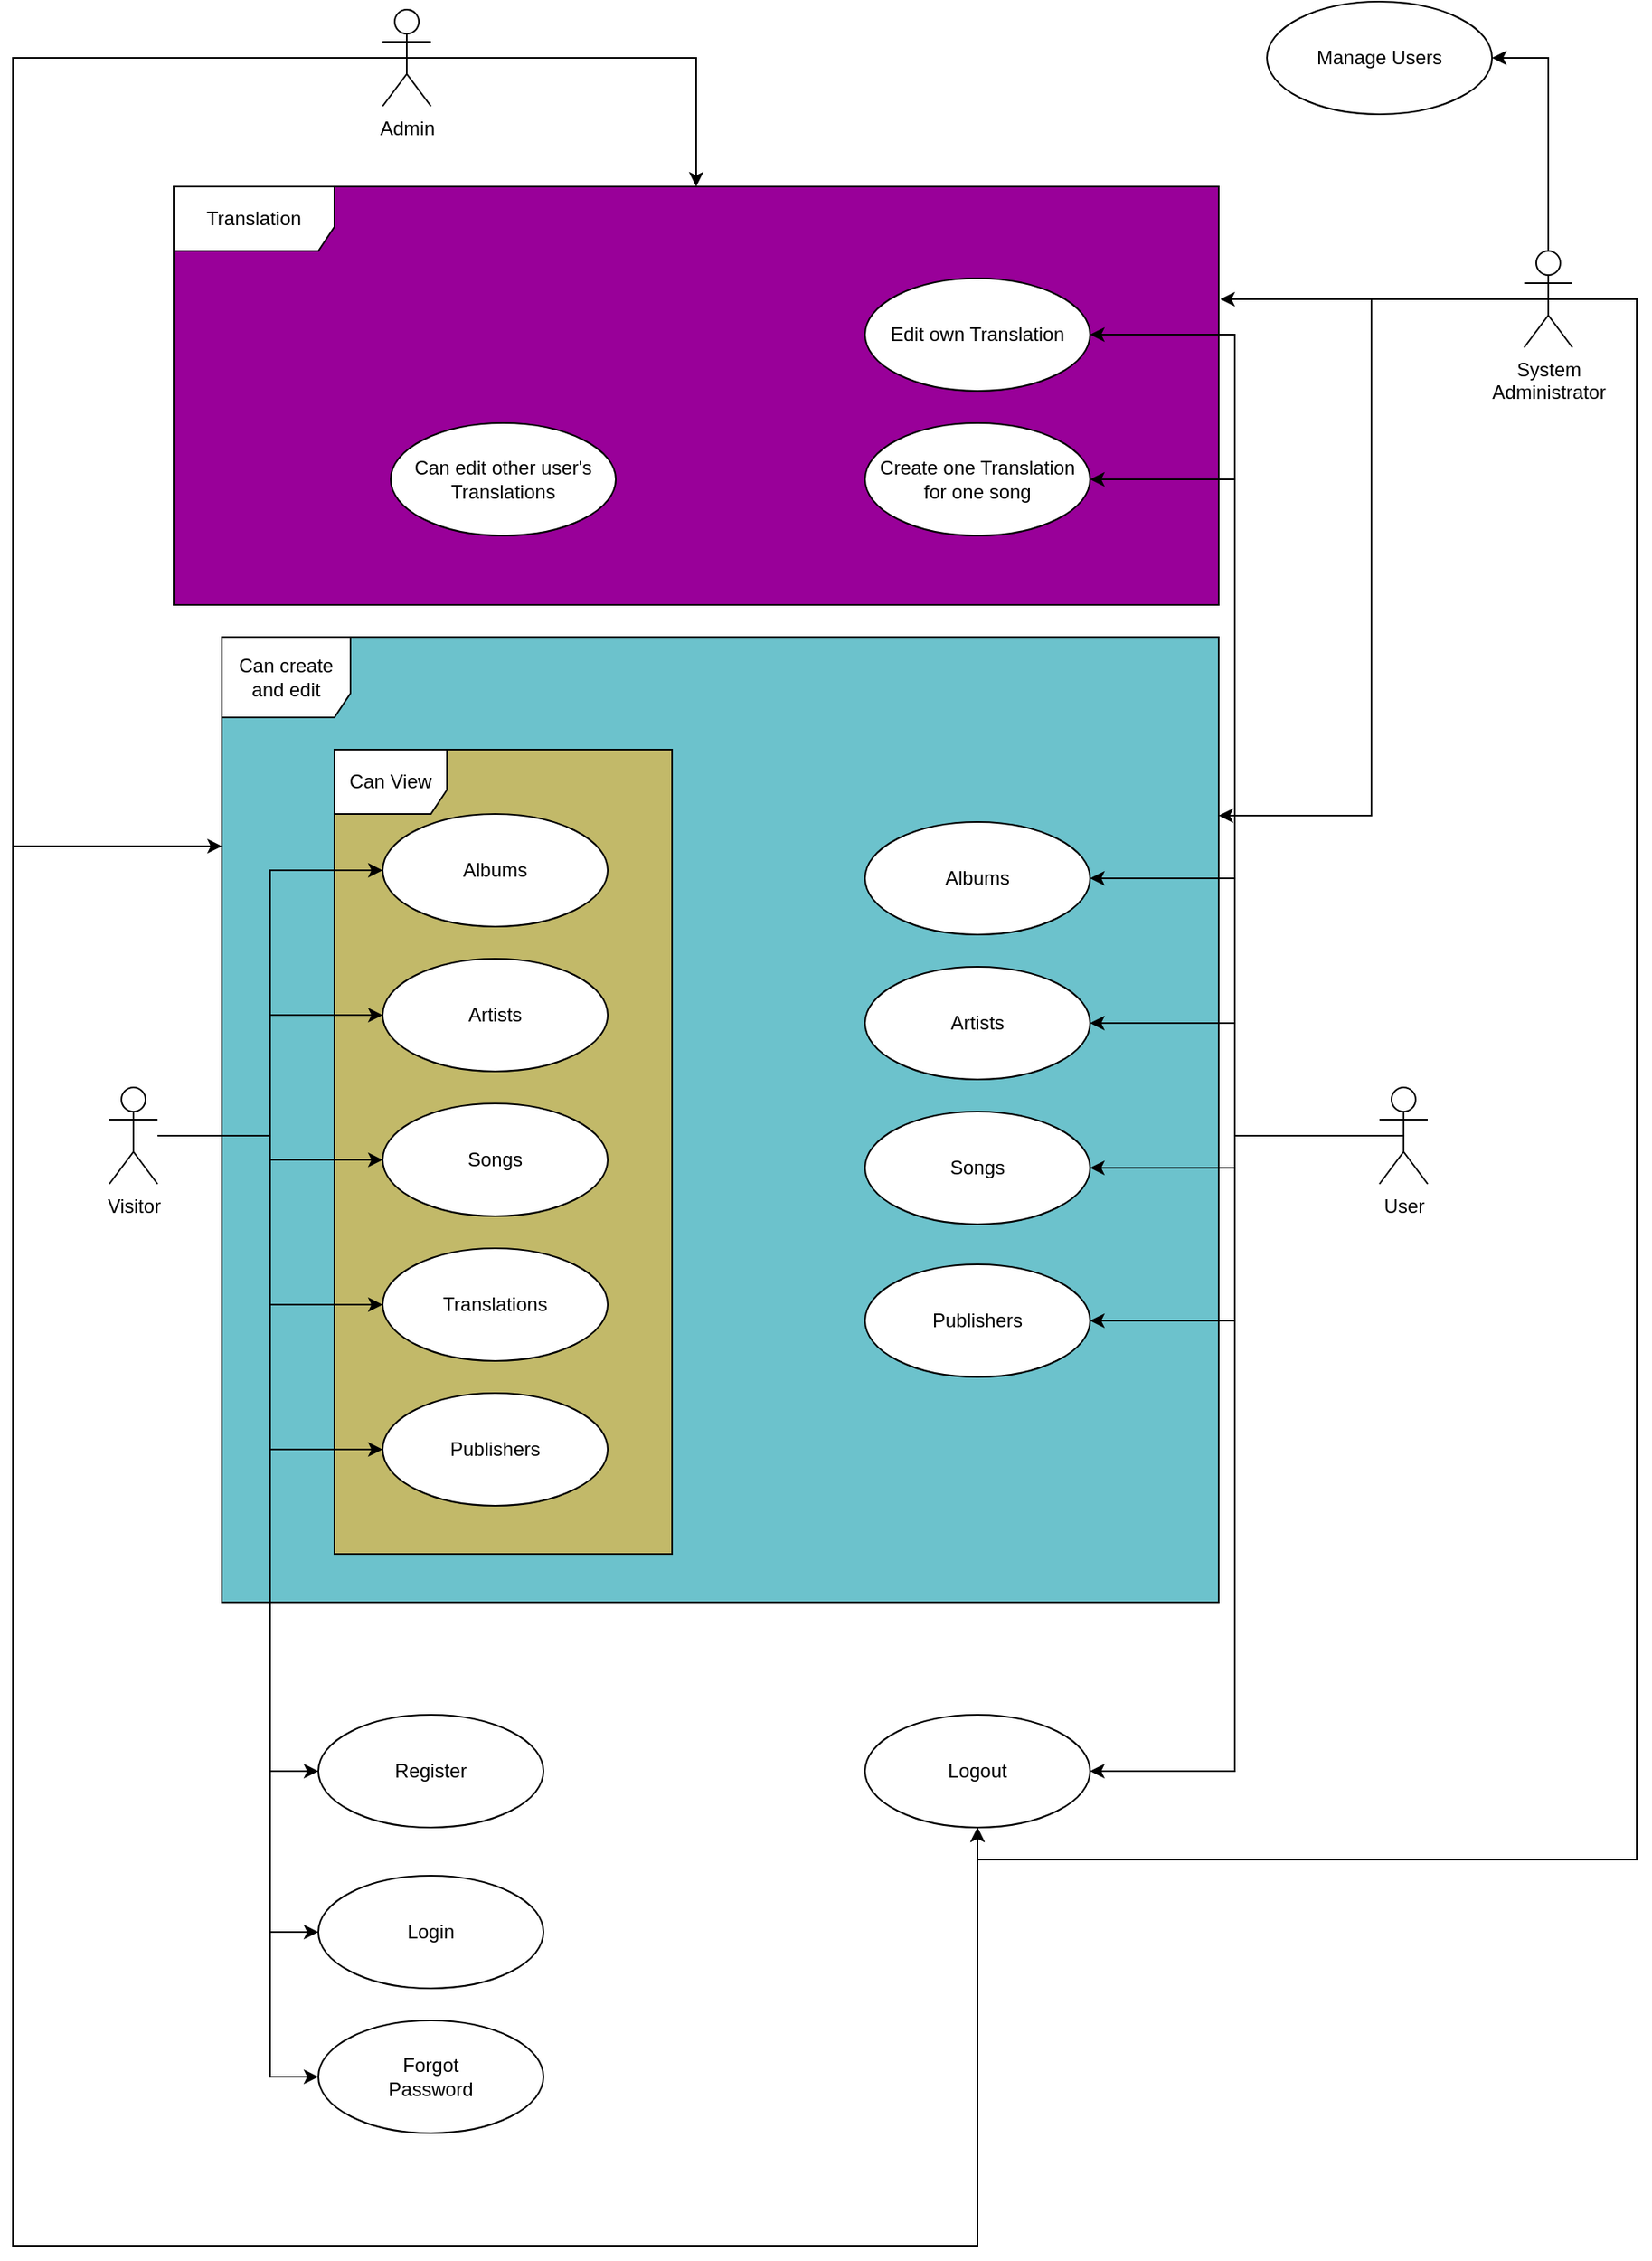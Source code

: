 <mxfile version="15.4.0" type="device"><diagram id="te54B0MVYWLC2ATt2Xyz" name="1 oldal"><mxGraphModel dx="1560" dy="2795" grid="1" gridSize="10" guides="1" tooltips="1" connect="1" arrows="1" fold="1" page="1" pageScale="1" pageWidth="827" pageHeight="1169" math="0" shadow="0"><root><mxCell id="0"/><mxCell id="1" parent="0"/><mxCell id="gRAt7rr8u_dhbzbGZ58T-58" value="Translation" style="shape=umlFrame;whiteSpace=wrap;html=1;swimlaneFillColor=#990099;width=100;height=40;" vertex="1" parent="1"><mxGeometry x="140" y="-180" width="650" height="260" as="geometry"/></mxCell><mxCell id="gRAt7rr8u_dhbzbGZ58T-26" value="Can create and edit" style="shape=umlFrame;whiteSpace=wrap;html=1;width=80;height=50;swimlaneFillColor=#6CC2CC;" vertex="1" parent="1"><mxGeometry x="170" y="100" width="620" height="600" as="geometry"/></mxCell><mxCell id="gRAt7rr8u_dhbzbGZ58T-44" value="" style="group" vertex="1" connectable="0" parent="1"><mxGeometry x="240" y="170" width="210" height="500" as="geometry"/></mxCell><mxCell id="gRAt7rr8u_dhbzbGZ58T-7" value="Can View" style="shape=umlFrame;whiteSpace=wrap;html=1;width=70;height=40;swimlaneFillColor=#C2B969;" vertex="1" parent="gRAt7rr8u_dhbzbGZ58T-44"><mxGeometry width="210" height="500" as="geometry"/></mxCell><mxCell id="gRAt7rr8u_dhbzbGZ58T-8" value="Albums" style="ellipse;whiteSpace=wrap;html=1;" vertex="1" parent="gRAt7rr8u_dhbzbGZ58T-44"><mxGeometry x="30" y="40" width="140" height="70" as="geometry"/></mxCell><mxCell id="gRAt7rr8u_dhbzbGZ58T-10" value="Artists" style="ellipse;whiteSpace=wrap;html=1;" vertex="1" parent="gRAt7rr8u_dhbzbGZ58T-44"><mxGeometry x="30" y="130" width="140" height="70" as="geometry"/></mxCell><mxCell id="gRAt7rr8u_dhbzbGZ58T-11" value="Songs" style="ellipse;whiteSpace=wrap;html=1;" vertex="1" parent="gRAt7rr8u_dhbzbGZ58T-44"><mxGeometry x="30" y="220" width="140" height="70" as="geometry"/></mxCell><mxCell id="gRAt7rr8u_dhbzbGZ58T-12" value="Translations" style="ellipse;whiteSpace=wrap;html=1;" vertex="1" parent="gRAt7rr8u_dhbzbGZ58T-44"><mxGeometry x="30" y="310" width="140" height="70" as="geometry"/></mxCell><mxCell id="gRAt7rr8u_dhbzbGZ58T-13" value="Publishers" style="ellipse;whiteSpace=wrap;html=1;" vertex="1" parent="gRAt7rr8u_dhbzbGZ58T-44"><mxGeometry x="30" y="400" width="140" height="70" as="geometry"/></mxCell><mxCell id="gRAt7rr8u_dhbzbGZ58T-9" style="edgeStyle=orthogonalEdgeStyle;rounded=0;orthogonalLoop=1;jettySize=auto;html=1;entryX=0;entryY=0.5;entryDx=0;entryDy=0;" edge="1" parent="1" source="gRAt7rr8u_dhbzbGZ58T-5" target="gRAt7rr8u_dhbzbGZ58T-8"><mxGeometry relative="1" as="geometry"/></mxCell><mxCell id="gRAt7rr8u_dhbzbGZ58T-14" style="edgeStyle=orthogonalEdgeStyle;rounded=0;orthogonalLoop=1;jettySize=auto;html=1;entryX=0;entryY=0.5;entryDx=0;entryDy=0;" edge="1" parent="1" source="gRAt7rr8u_dhbzbGZ58T-5" target="gRAt7rr8u_dhbzbGZ58T-10"><mxGeometry relative="1" as="geometry"/></mxCell><mxCell id="gRAt7rr8u_dhbzbGZ58T-15" style="edgeStyle=orthogonalEdgeStyle;rounded=0;orthogonalLoop=1;jettySize=auto;html=1;entryX=0;entryY=0.5;entryDx=0;entryDy=0;" edge="1" parent="1" source="gRAt7rr8u_dhbzbGZ58T-5" target="gRAt7rr8u_dhbzbGZ58T-11"><mxGeometry relative="1" as="geometry"/></mxCell><mxCell id="gRAt7rr8u_dhbzbGZ58T-16" style="edgeStyle=orthogonalEdgeStyle;rounded=0;orthogonalLoop=1;jettySize=auto;html=1;entryX=0;entryY=0.5;entryDx=0;entryDy=0;" edge="1" parent="1" source="gRAt7rr8u_dhbzbGZ58T-5" target="gRAt7rr8u_dhbzbGZ58T-12"><mxGeometry relative="1" as="geometry"/></mxCell><mxCell id="gRAt7rr8u_dhbzbGZ58T-17" style="edgeStyle=orthogonalEdgeStyle;rounded=0;orthogonalLoop=1;jettySize=auto;html=1;entryX=0;entryY=0.5;entryDx=0;entryDy=0;" edge="1" parent="1" source="gRAt7rr8u_dhbzbGZ58T-5" target="gRAt7rr8u_dhbzbGZ58T-13"><mxGeometry relative="1" as="geometry"/></mxCell><mxCell id="gRAt7rr8u_dhbzbGZ58T-19" style="edgeStyle=orthogonalEdgeStyle;rounded=0;orthogonalLoop=1;jettySize=auto;html=1;entryX=0;entryY=0.5;entryDx=0;entryDy=0;" edge="1" parent="1" source="gRAt7rr8u_dhbzbGZ58T-5" target="gRAt7rr8u_dhbzbGZ58T-18"><mxGeometry relative="1" as="geometry"><Array as="points"><mxPoint x="200" y="410"/><mxPoint x="200" y="805"/></Array></mxGeometry></mxCell><mxCell id="gRAt7rr8u_dhbzbGZ58T-21" style="edgeStyle=orthogonalEdgeStyle;rounded=0;orthogonalLoop=1;jettySize=auto;html=1;entryX=0;entryY=0.5;entryDx=0;entryDy=0;" edge="1" parent="1" source="gRAt7rr8u_dhbzbGZ58T-5" target="gRAt7rr8u_dhbzbGZ58T-20"><mxGeometry relative="1" as="geometry"><Array as="points"><mxPoint x="200" y="410"/><mxPoint x="200" y="905"/></Array></mxGeometry></mxCell><mxCell id="gRAt7rr8u_dhbzbGZ58T-23" style="edgeStyle=orthogonalEdgeStyle;rounded=0;orthogonalLoop=1;jettySize=auto;html=1;entryX=0;entryY=0.5;entryDx=0;entryDy=0;" edge="1" parent="1" source="gRAt7rr8u_dhbzbGZ58T-5" target="gRAt7rr8u_dhbzbGZ58T-22"><mxGeometry relative="1" as="geometry"><Array as="points"><mxPoint x="200" y="410"/><mxPoint x="200" y="995"/></Array></mxGeometry></mxCell><mxCell id="gRAt7rr8u_dhbzbGZ58T-5" value="Visitor" style="shape=umlActor;verticalLabelPosition=bottom;verticalAlign=top;html=1;" vertex="1" parent="1"><mxGeometry x="100" y="380" width="30" height="60" as="geometry"/></mxCell><mxCell id="gRAt7rr8u_dhbzbGZ58T-18" value="Register" style="ellipse;whiteSpace=wrap;html=1;" vertex="1" parent="1"><mxGeometry x="230" y="770" width="140" height="70" as="geometry"/></mxCell><mxCell id="gRAt7rr8u_dhbzbGZ58T-20" value="Login" style="ellipse;whiteSpace=wrap;html=1;" vertex="1" parent="1"><mxGeometry x="230" y="870" width="140" height="70" as="geometry"/></mxCell><mxCell id="gRAt7rr8u_dhbzbGZ58T-22" value="Forgot &lt;br&gt;Password" style="ellipse;whiteSpace=wrap;html=1;" vertex="1" parent="1"><mxGeometry x="230" y="960" width="140" height="70" as="geometry"/></mxCell><mxCell id="gRAt7rr8u_dhbzbGZ58T-34" style="edgeStyle=orthogonalEdgeStyle;rounded=0;orthogonalLoop=1;jettySize=auto;html=1;exitX=0.5;exitY=0.5;exitDx=0;exitDy=0;exitPerimeter=0;entryX=1;entryY=0.5;entryDx=0;entryDy=0;" edge="1" parent="1" source="gRAt7rr8u_dhbzbGZ58T-24" target="gRAt7rr8u_dhbzbGZ58T-29"><mxGeometry relative="1" as="geometry"/></mxCell><mxCell id="gRAt7rr8u_dhbzbGZ58T-36" style="edgeStyle=orthogonalEdgeStyle;rounded=0;orthogonalLoop=1;jettySize=auto;html=1;exitX=0.5;exitY=0.5;exitDx=0;exitDy=0;exitPerimeter=0;entryX=1;entryY=0.5;entryDx=0;entryDy=0;" edge="1" parent="1" source="gRAt7rr8u_dhbzbGZ58T-24" target="gRAt7rr8u_dhbzbGZ58T-30"><mxGeometry relative="1" as="geometry"/></mxCell><mxCell id="gRAt7rr8u_dhbzbGZ58T-37" style="edgeStyle=orthogonalEdgeStyle;rounded=0;orthogonalLoop=1;jettySize=auto;html=1;exitX=0.5;exitY=0.5;exitDx=0;exitDy=0;exitPerimeter=0;" edge="1" parent="1" source="gRAt7rr8u_dhbzbGZ58T-24" target="gRAt7rr8u_dhbzbGZ58T-31"><mxGeometry relative="1" as="geometry"/></mxCell><mxCell id="gRAt7rr8u_dhbzbGZ58T-38" style="edgeStyle=orthogonalEdgeStyle;rounded=0;orthogonalLoop=1;jettySize=auto;html=1;exitX=0.5;exitY=0.5;exitDx=0;exitDy=0;exitPerimeter=0;entryX=1;entryY=0.5;entryDx=0;entryDy=0;" edge="1" parent="1" source="gRAt7rr8u_dhbzbGZ58T-24" target="gRAt7rr8u_dhbzbGZ58T-32"><mxGeometry relative="1" as="geometry"/></mxCell><mxCell id="gRAt7rr8u_dhbzbGZ58T-39" style="edgeStyle=orthogonalEdgeStyle;rounded=0;orthogonalLoop=1;jettySize=auto;html=1;exitX=0.5;exitY=0.5;exitDx=0;exitDy=0;exitPerimeter=0;entryX=1;entryY=0.5;entryDx=0;entryDy=0;" edge="1" parent="1" source="gRAt7rr8u_dhbzbGZ58T-24" target="gRAt7rr8u_dhbzbGZ58T-33"><mxGeometry relative="1" as="geometry"/></mxCell><mxCell id="gRAt7rr8u_dhbzbGZ58T-41" style="edgeStyle=orthogonalEdgeStyle;rounded=0;orthogonalLoop=1;jettySize=auto;html=1;exitX=0.5;exitY=0.5;exitDx=0;exitDy=0;exitPerimeter=0;entryX=1;entryY=0.5;entryDx=0;entryDy=0;" edge="1" parent="1" source="gRAt7rr8u_dhbzbGZ58T-24" target="gRAt7rr8u_dhbzbGZ58T-40"><mxGeometry relative="1" as="geometry"/></mxCell><mxCell id="gRAt7rr8u_dhbzbGZ58T-43" style="edgeStyle=orthogonalEdgeStyle;rounded=0;orthogonalLoop=1;jettySize=auto;html=1;exitX=0.5;exitY=0.5;exitDx=0;exitDy=0;exitPerimeter=0;entryX=1;entryY=0.5;entryDx=0;entryDy=0;" edge="1" parent="1" source="gRAt7rr8u_dhbzbGZ58T-24" target="gRAt7rr8u_dhbzbGZ58T-42"><mxGeometry relative="1" as="geometry"/></mxCell><mxCell id="gRAt7rr8u_dhbzbGZ58T-24" value="User" style="shape=umlActor;verticalLabelPosition=bottom;verticalAlign=top;html=1;" vertex="1" parent="1"><mxGeometry x="890" y="380" width="30" height="60" as="geometry"/></mxCell><mxCell id="gRAt7rr8u_dhbzbGZ58T-29" value="Albums" style="ellipse;whiteSpace=wrap;html=1;" vertex="1" parent="1"><mxGeometry x="570" y="215" width="140" height="70" as="geometry"/></mxCell><mxCell id="gRAt7rr8u_dhbzbGZ58T-30" value="Artists" style="ellipse;whiteSpace=wrap;html=1;" vertex="1" parent="1"><mxGeometry x="570" y="305" width="140" height="70" as="geometry"/></mxCell><mxCell id="gRAt7rr8u_dhbzbGZ58T-31" value="Songs" style="ellipse;whiteSpace=wrap;html=1;" vertex="1" parent="1"><mxGeometry x="570" y="395" width="140" height="70" as="geometry"/></mxCell><mxCell id="gRAt7rr8u_dhbzbGZ58T-32" value="Create one Translation for one song" style="ellipse;whiteSpace=wrap;html=1;" vertex="1" parent="1"><mxGeometry x="570" y="-33" width="140" height="70" as="geometry"/></mxCell><mxCell id="gRAt7rr8u_dhbzbGZ58T-33" value="Publishers" style="ellipse;whiteSpace=wrap;html=1;" vertex="1" parent="1"><mxGeometry x="570" y="490" width="140" height="70" as="geometry"/></mxCell><mxCell id="gRAt7rr8u_dhbzbGZ58T-40" value="Logout" style="ellipse;whiteSpace=wrap;html=1;" vertex="1" parent="1"><mxGeometry x="570" y="770" width="140" height="70" as="geometry"/></mxCell><mxCell id="gRAt7rr8u_dhbzbGZ58T-42" value="Edit own Translation" style="ellipse;whiteSpace=wrap;html=1;" vertex="1" parent="1"><mxGeometry x="570" y="-123" width="140" height="70" as="geometry"/></mxCell><mxCell id="gRAt7rr8u_dhbzbGZ58T-51" style="edgeStyle=orthogonalEdgeStyle;rounded=0;orthogonalLoop=1;jettySize=auto;html=1;exitX=0.5;exitY=0.5;exitDx=0;exitDy=0;exitPerimeter=0;" edge="1" parent="1" source="gRAt7rr8u_dhbzbGZ58T-46" target="gRAt7rr8u_dhbzbGZ58T-26"><mxGeometry relative="1" as="geometry"><Array as="points"><mxPoint x="40" y="-260"/><mxPoint x="40" y="230"/></Array></mxGeometry></mxCell><mxCell id="gRAt7rr8u_dhbzbGZ58T-52" style="edgeStyle=orthogonalEdgeStyle;rounded=0;orthogonalLoop=1;jettySize=auto;html=1;exitX=0.5;exitY=0.5;exitDx=0;exitDy=0;exitPerimeter=0;" edge="1" parent="1" source="gRAt7rr8u_dhbzbGZ58T-46" target="gRAt7rr8u_dhbzbGZ58T-58"><mxGeometry relative="1" as="geometry"><mxPoint x="510" y="-190" as="targetPoint"/><Array as="points"><mxPoint x="465" y="-260"/></Array></mxGeometry></mxCell><mxCell id="gRAt7rr8u_dhbzbGZ58T-56" style="edgeStyle=orthogonalEdgeStyle;rounded=0;orthogonalLoop=1;jettySize=auto;html=1;exitX=0.5;exitY=0.5;exitDx=0;exitDy=0;exitPerimeter=0;" edge="1" parent="1" source="gRAt7rr8u_dhbzbGZ58T-46" target="gRAt7rr8u_dhbzbGZ58T-40"><mxGeometry relative="1" as="geometry"><Array as="points"><mxPoint x="40" y="-260"/><mxPoint x="40" y="1100"/><mxPoint x="640" y="1100"/></Array></mxGeometry></mxCell><mxCell id="gRAt7rr8u_dhbzbGZ58T-46" value="Admin" style="shape=umlActor;verticalLabelPosition=bottom;verticalAlign=top;html=1;" vertex="1" parent="1"><mxGeometry x="270" y="-290" width="30" height="60" as="geometry"/></mxCell><mxCell id="gRAt7rr8u_dhbzbGZ58T-49" value="Can edit other user's Translations" style="ellipse;whiteSpace=wrap;html=1;" vertex="1" parent="1"><mxGeometry x="275" y="-33" width="140" height="70" as="geometry"/></mxCell><mxCell id="gRAt7rr8u_dhbzbGZ58T-57" style="edgeStyle=orthogonalEdgeStyle;rounded=0;orthogonalLoop=1;jettySize=auto;html=1;exitX=0.5;exitY=0.5;exitDx=0;exitDy=0;exitPerimeter=0;entryX=0.5;entryY=1;entryDx=0;entryDy=0;" edge="1" parent="1" source="gRAt7rr8u_dhbzbGZ58T-54" target="gRAt7rr8u_dhbzbGZ58T-40"><mxGeometry relative="1" as="geometry"><Array as="points"><mxPoint x="1050" y="-110"/><mxPoint x="1050" y="860"/><mxPoint x="640" y="860"/></Array></mxGeometry></mxCell><mxCell id="gRAt7rr8u_dhbzbGZ58T-59" style="edgeStyle=orthogonalEdgeStyle;rounded=0;orthogonalLoop=1;jettySize=auto;html=1;exitX=0.5;exitY=0.5;exitDx=0;exitDy=0;exitPerimeter=0;" edge="1" parent="1" source="gRAt7rr8u_dhbzbGZ58T-54"><mxGeometry relative="1" as="geometry"><mxPoint x="791" y="-110" as="targetPoint"/><Array as="points"><mxPoint x="791" y="-110"/></Array></mxGeometry></mxCell><mxCell id="gRAt7rr8u_dhbzbGZ58T-60" style="edgeStyle=orthogonalEdgeStyle;rounded=0;orthogonalLoop=1;jettySize=auto;html=1;exitX=0.5;exitY=0.5;exitDx=0;exitDy=0;exitPerimeter=0;entryX=1;entryY=0.185;entryDx=0;entryDy=0;entryPerimeter=0;" edge="1" parent="1" source="gRAt7rr8u_dhbzbGZ58T-54" target="gRAt7rr8u_dhbzbGZ58T-26"><mxGeometry relative="1" as="geometry"/></mxCell><mxCell id="gRAt7rr8u_dhbzbGZ58T-62" style="edgeStyle=orthogonalEdgeStyle;rounded=0;orthogonalLoop=1;jettySize=auto;html=1;exitX=0.5;exitY=0.5;exitDx=0;exitDy=0;exitPerimeter=0;entryX=1;entryY=0.5;entryDx=0;entryDy=0;" edge="1" parent="1" source="gRAt7rr8u_dhbzbGZ58T-54" target="gRAt7rr8u_dhbzbGZ58T-61"><mxGeometry relative="1" as="geometry"><Array as="points"><mxPoint x="995" y="-260"/></Array></mxGeometry></mxCell><mxCell id="gRAt7rr8u_dhbzbGZ58T-54" value="System &lt;br&gt;Administrator" style="shape=umlActor;verticalLabelPosition=bottom;verticalAlign=top;html=1;gradientColor=#ffffff;" vertex="1" parent="1"><mxGeometry x="980" y="-140" width="30" height="60" as="geometry"/></mxCell><mxCell id="gRAt7rr8u_dhbzbGZ58T-61" value="Manage Users" style="ellipse;whiteSpace=wrap;html=1;gradientColor=none;" vertex="1" parent="1"><mxGeometry x="820" y="-295" width="140" height="70" as="geometry"/></mxCell></root></mxGraphModel></diagram></mxfile>